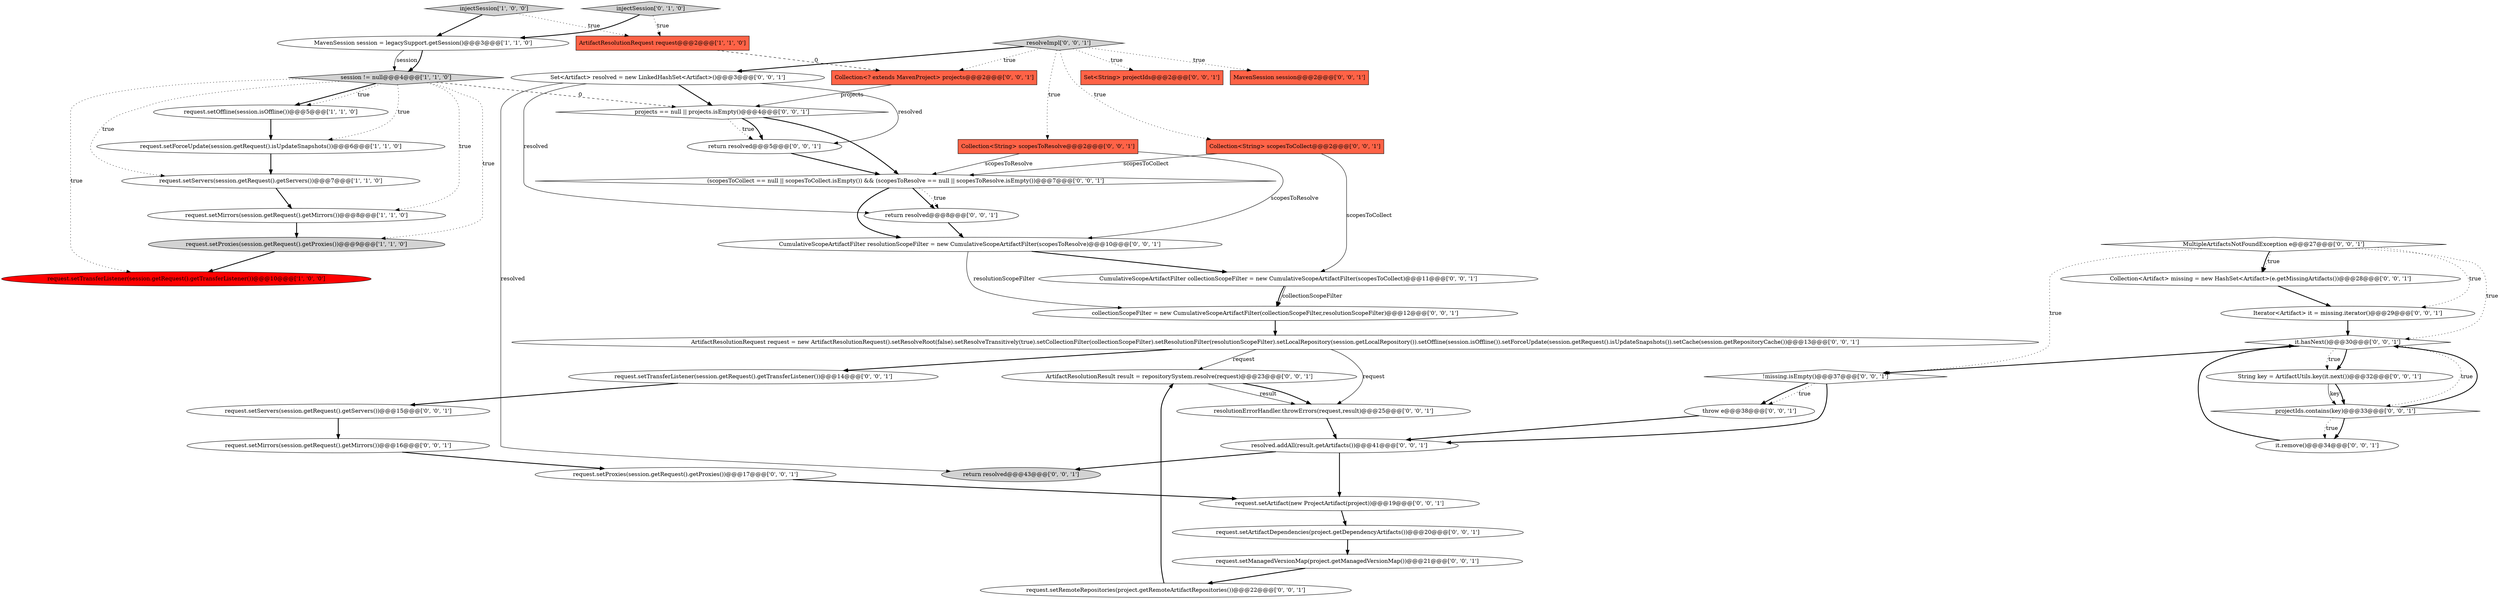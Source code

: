 digraph {
9 [style = filled, label = "request.setMirrors(session.getRequest().getMirrors())@@@8@@@['1', '1', '0']", fillcolor = white, shape = ellipse image = "AAA0AAABBB1BBB"];
45 [style = filled, label = "request.setManagedVersionMap(project.getManagedVersionMap())@@@21@@@['0', '0', '1']", fillcolor = white, shape = ellipse image = "AAA0AAABBB3BBB"];
33 [style = filled, label = "return resolved@@@5@@@['0', '0', '1']", fillcolor = white, shape = ellipse image = "AAA0AAABBB3BBB"];
27 [style = filled, label = "Iterator<Artifact> it = missing.iterator()@@@29@@@['0', '0', '1']", fillcolor = white, shape = ellipse image = "AAA0AAABBB3BBB"];
24 [style = filled, label = "Set<Artifact> resolved = new LinkedHashSet<Artifact>()@@@3@@@['0', '0', '1']", fillcolor = white, shape = ellipse image = "AAA0AAABBB3BBB"];
19 [style = filled, label = "return resolved@@@8@@@['0', '0', '1']", fillcolor = white, shape = ellipse image = "AAA0AAABBB3BBB"];
6 [style = filled, label = "injectSession['1', '0', '0']", fillcolor = lightgray, shape = diamond image = "AAA0AAABBB1BBB"];
11 [style = filled, label = "resolveImpl['0', '0', '1']", fillcolor = lightgray, shape = diamond image = "AAA0AAABBB3BBB"];
29 [style = filled, label = "collectionScopeFilter = new CumulativeScopeArtifactFilter(collectionScopeFilter,resolutionScopeFilter)@@@12@@@['0', '0', '1']", fillcolor = white, shape = ellipse image = "AAA0AAABBB3BBB"];
38 [style = filled, label = "ArtifactResolutionRequest request = new ArtifactResolutionRequest().setResolveRoot(false).setResolveTransitively(true).setCollectionFilter(collectionScopeFilter).setResolutionFilter(resolutionScopeFilter).setLocalRepository(session.getLocalRepository()).setOffline(session.isOffline()).setForceUpdate(session.getRequest().isUpdateSnapshots()).setCache(session.getRepositoryCache())@@@13@@@['0', '0', '1']", fillcolor = white, shape = ellipse image = "AAA0AAABBB3BBB"];
15 [style = filled, label = "throw e@@@38@@@['0', '0', '1']", fillcolor = white, shape = ellipse image = "AAA0AAABBB3BBB"];
21 [style = filled, label = "request.setArtifactDependencies(project.getDependencyArtifacts())@@@20@@@['0', '0', '1']", fillcolor = white, shape = ellipse image = "AAA0AAABBB3BBB"];
17 [style = filled, label = "resolved.addAll(result.getArtifacts())@@@41@@@['0', '0', '1']", fillcolor = white, shape = ellipse image = "AAA0AAABBB3BBB"];
4 [style = filled, label = "request.setServers(session.getRequest().getServers())@@@7@@@['1', '1', '0']", fillcolor = white, shape = ellipse image = "AAA0AAABBB1BBB"];
42 [style = filled, label = "projects == null || projects.isEmpty()@@@4@@@['0', '0', '1']", fillcolor = white, shape = diamond image = "AAA0AAABBB3BBB"];
28 [style = filled, label = "String key = ArtifactUtils.key(it.next())@@@32@@@['0', '0', '1']", fillcolor = white, shape = ellipse image = "AAA0AAABBB3BBB"];
10 [style = filled, label = "injectSession['0', '1', '0']", fillcolor = lightgray, shape = diamond image = "AAA0AAABBB2BBB"];
36 [style = filled, label = "request.setRemoteRepositories(project.getRemoteArtifactRepositories())@@@22@@@['0', '0', '1']", fillcolor = white, shape = ellipse image = "AAA0AAABBB3BBB"];
13 [style = filled, label = "ArtifactResolutionResult result = repositorySystem.resolve(request)@@@23@@@['0', '0', '1']", fillcolor = white, shape = ellipse image = "AAA0AAABBB3BBB"];
3 [style = filled, label = "request.setOffline(session.isOffline())@@@5@@@['1', '1', '0']", fillcolor = white, shape = ellipse image = "AAA0AAABBB1BBB"];
31 [style = filled, label = "return resolved@@@43@@@['0', '0', '1']", fillcolor = lightgray, shape = ellipse image = "AAA0AAABBB3BBB"];
35 [style = filled, label = "request.setServers(session.getRequest().getServers())@@@15@@@['0', '0', '1']", fillcolor = white, shape = ellipse image = "AAA0AAABBB3BBB"];
37 [style = filled, label = "request.setTransferListener(session.getRequest().getTransferListener())@@@14@@@['0', '0', '1']", fillcolor = white, shape = ellipse image = "AAA0AAABBB3BBB"];
39 [style = filled, label = "!missing.isEmpty()@@@37@@@['0', '0', '1']", fillcolor = white, shape = diamond image = "AAA0AAABBB3BBB"];
40 [style = filled, label = "it.remove()@@@34@@@['0', '0', '1']", fillcolor = white, shape = ellipse image = "AAA0AAABBB3BBB"];
14 [style = filled, label = "Collection<Artifact> missing = new HashSet<Artifact>(e.getMissingArtifacts())@@@28@@@['0', '0', '1']", fillcolor = white, shape = ellipse image = "AAA0AAABBB3BBB"];
22 [style = filled, label = "Collection<String> scopesToCollect@@@2@@@['0', '0', '1']", fillcolor = tomato, shape = box image = "AAA0AAABBB3BBB"];
20 [style = filled, label = "request.setProxies(session.getRequest().getProxies())@@@17@@@['0', '0', '1']", fillcolor = white, shape = ellipse image = "AAA0AAABBB3BBB"];
25 [style = filled, label = "CumulativeScopeArtifactFilter resolutionScopeFilter = new CumulativeScopeArtifactFilter(scopesToResolve)@@@10@@@['0', '0', '1']", fillcolor = white, shape = ellipse image = "AAA0AAABBB3BBB"];
0 [style = filled, label = "request.setTransferListener(session.getRequest().getTransferListener())@@@10@@@['1', '0', '0']", fillcolor = red, shape = ellipse image = "AAA1AAABBB1BBB"];
30 [style = filled, label = "Set<String> projectIds@@@2@@@['0', '0', '1']", fillcolor = tomato, shape = box image = "AAA0AAABBB3BBB"];
5 [style = filled, label = "request.setProxies(session.getRequest().getProxies())@@@9@@@['1', '1', '0']", fillcolor = lightgray, shape = ellipse image = "AAA0AAABBB1BBB"];
34 [style = filled, label = "(scopesToCollect == null || scopesToCollect.isEmpty()) && (scopesToResolve == null || scopesToResolve.isEmpty())@@@7@@@['0', '0', '1']", fillcolor = white, shape = diamond image = "AAA0AAABBB3BBB"];
16 [style = filled, label = "CumulativeScopeArtifactFilter collectionScopeFilter = new CumulativeScopeArtifactFilter(scopesToCollect)@@@11@@@['0', '0', '1']", fillcolor = white, shape = ellipse image = "AAA0AAABBB3BBB"];
26 [style = filled, label = "resolutionErrorHandler.throwErrors(request,result)@@@25@@@['0', '0', '1']", fillcolor = white, shape = ellipse image = "AAA0AAABBB3BBB"];
2 [style = filled, label = "MavenSession session = legacySupport.getSession()@@@3@@@['1', '1', '0']", fillcolor = white, shape = ellipse image = "AAA0AAABBB1BBB"];
41 [style = filled, label = "it.hasNext()@@@30@@@['0', '0', '1']", fillcolor = white, shape = diamond image = "AAA0AAABBB3BBB"];
43 [style = filled, label = "request.setMirrors(session.getRequest().getMirrors())@@@16@@@['0', '0', '1']", fillcolor = white, shape = ellipse image = "AAA0AAABBB3BBB"];
46 [style = filled, label = "Collection<? extends MavenProject> projects@@@2@@@['0', '0', '1']", fillcolor = tomato, shape = box image = "AAA0AAABBB3BBB"];
23 [style = filled, label = "MavenSession session@@@2@@@['0', '0', '1']", fillcolor = tomato, shape = box image = "AAA0AAABBB3BBB"];
32 [style = filled, label = "projectIds.contains(key)@@@33@@@['0', '0', '1']", fillcolor = white, shape = diamond image = "AAA0AAABBB3BBB"];
1 [style = filled, label = "request.setForceUpdate(session.getRequest().isUpdateSnapshots())@@@6@@@['1', '1', '0']", fillcolor = white, shape = ellipse image = "AAA0AAABBB1BBB"];
44 [style = filled, label = "request.setArtifact(new ProjectArtifact(project))@@@19@@@['0', '0', '1']", fillcolor = white, shape = ellipse image = "AAA0AAABBB3BBB"];
8 [style = filled, label = "session != null@@@4@@@['1', '1', '0']", fillcolor = lightgray, shape = diamond image = "AAA0AAABBB1BBB"];
18 [style = filled, label = "MultipleArtifactsNotFoundException e@@@27@@@['0', '0', '1']", fillcolor = white, shape = diamond image = "AAA0AAABBB3BBB"];
7 [style = filled, label = "ArtifactResolutionRequest request@@@2@@@['1', '1', '0']", fillcolor = tomato, shape = box image = "AAA0AAABBB1BBB"];
12 [style = filled, label = "Collection<String> scopesToResolve@@@2@@@['0', '0', '1']", fillcolor = tomato, shape = box image = "AAA0AAABBB3BBB"];
11->12 [style = dotted, label="true"];
35->43 [style = bold, label=""];
8->4 [style = dotted, label="true"];
41->28 [style = bold, label=""];
13->26 [style = solid, label="result"];
15->17 [style = bold, label=""];
18->39 [style = dotted, label="true"];
5->0 [style = bold, label=""];
9->5 [style = bold, label=""];
42->33 [style = dotted, label="true"];
8->0 [style = dotted, label="true"];
17->44 [style = bold, label=""];
11->46 [style = dotted, label="true"];
1->4 [style = bold, label=""];
44->21 [style = bold, label=""];
34->19 [style = bold, label=""];
26->17 [style = bold, label=""];
38->26 [style = solid, label="request"];
16->29 [style = bold, label=""];
41->28 [style = dotted, label="true"];
19->25 [style = bold, label=""];
8->42 [style = dashed, label="0"];
25->29 [style = solid, label="resolutionScopeFilter"];
6->2 [style = bold, label=""];
21->45 [style = bold, label=""];
38->37 [style = bold, label=""];
24->33 [style = solid, label="resolved"];
6->7 [style = dotted, label="true"];
18->41 [style = dotted, label="true"];
10->2 [style = bold, label=""];
29->38 [style = bold, label=""];
18->27 [style = dotted, label="true"];
4->9 [style = bold, label=""];
3->1 [style = bold, label=""];
46->42 [style = solid, label="projects"];
11->30 [style = dotted, label="true"];
8->3 [style = bold, label=""];
22->16 [style = solid, label="scopesToCollect"];
43->20 [style = bold, label=""];
45->36 [style = bold, label=""];
24->31 [style = solid, label="resolved"];
11->24 [style = bold, label=""];
25->16 [style = bold, label=""];
28->32 [style = solid, label="key"];
12->34 [style = solid, label="scopesToResolve"];
8->3 [style = dotted, label="true"];
28->32 [style = bold, label=""];
36->13 [style = bold, label=""];
7->46 [style = dashed, label="0"];
24->19 [style = solid, label="resolved"];
13->26 [style = bold, label=""];
39->17 [style = bold, label=""];
32->40 [style = bold, label=""];
38->13 [style = solid, label="request"];
41->32 [style = dotted, label="true"];
32->41 [style = bold, label=""];
14->27 [style = bold, label=""];
8->9 [style = dotted, label="true"];
37->35 [style = bold, label=""];
12->25 [style = solid, label="scopesToResolve"];
24->42 [style = bold, label=""];
42->34 [style = bold, label=""];
39->15 [style = bold, label=""];
34->25 [style = bold, label=""];
17->31 [style = bold, label=""];
11->23 [style = dotted, label="true"];
16->29 [style = solid, label="collectionScopeFilter"];
42->33 [style = bold, label=""];
32->40 [style = dotted, label="true"];
11->22 [style = dotted, label="true"];
18->14 [style = dotted, label="true"];
20->44 [style = bold, label=""];
2->8 [style = solid, label="session"];
8->1 [style = dotted, label="true"];
39->15 [style = dotted, label="true"];
22->34 [style = solid, label="scopesToCollect"];
8->5 [style = dotted, label="true"];
27->41 [style = bold, label=""];
40->41 [style = bold, label=""];
41->39 [style = bold, label=""];
33->34 [style = bold, label=""];
18->14 [style = bold, label=""];
10->7 [style = dotted, label="true"];
2->8 [style = bold, label=""];
34->19 [style = dotted, label="true"];
}
